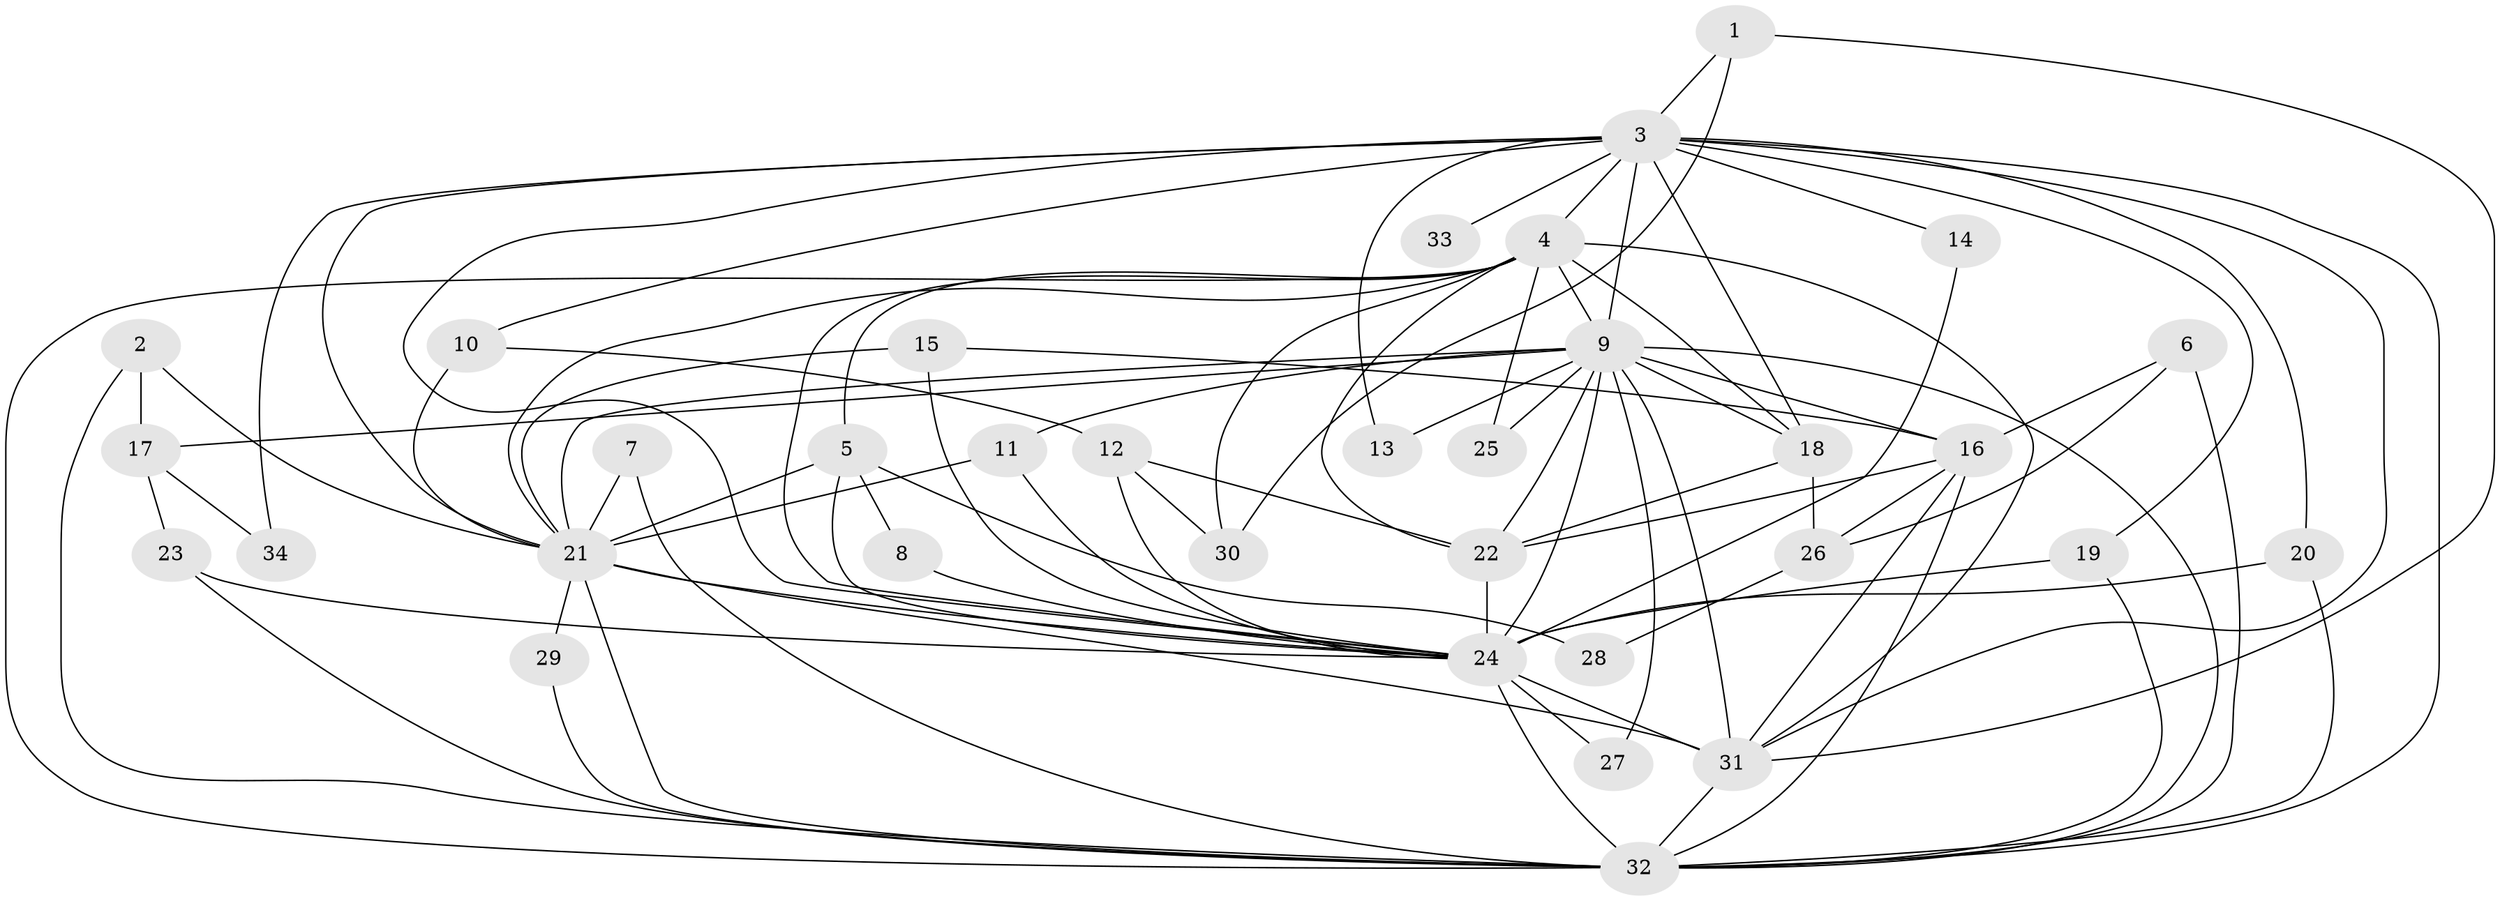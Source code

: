 // original degree distribution, {19: 0.014705882352941176, 11: 0.029411764705882353, 17: 0.014705882352941176, 18: 0.014705882352941176, 22: 0.014705882352941176, 16: 0.014705882352941176, 23: 0.014705882352941176, 12: 0.014705882352941176, 20: 0.014705882352941176, 2: 0.5147058823529411, 3: 0.20588235294117646, 4: 0.10294117647058823, 7: 0.014705882352941176, 6: 0.014705882352941176}
// Generated by graph-tools (version 1.1) at 2025/01/03/09/25 03:01:18]
// undirected, 34 vertices, 88 edges
graph export_dot {
graph [start="1"]
  node [color=gray90,style=filled];
  1;
  2;
  3;
  4;
  5;
  6;
  7;
  8;
  9;
  10;
  11;
  12;
  13;
  14;
  15;
  16;
  17;
  18;
  19;
  20;
  21;
  22;
  23;
  24;
  25;
  26;
  27;
  28;
  29;
  30;
  31;
  32;
  33;
  34;
  1 -- 3 [weight=1.0];
  1 -- 30 [weight=1.0];
  1 -- 31 [weight=1.0];
  2 -- 17 [weight=1.0];
  2 -- 21 [weight=1.0];
  2 -- 32 [weight=1.0];
  3 -- 4 [weight=1.0];
  3 -- 9 [weight=1.0];
  3 -- 10 [weight=1.0];
  3 -- 13 [weight=1.0];
  3 -- 14 [weight=1.0];
  3 -- 18 [weight=1.0];
  3 -- 19 [weight=1.0];
  3 -- 20 [weight=1.0];
  3 -- 21 [weight=3.0];
  3 -- 24 [weight=1.0];
  3 -- 31 [weight=2.0];
  3 -- 32 [weight=3.0];
  3 -- 33 [weight=1.0];
  3 -- 34 [weight=1.0];
  4 -- 5 [weight=1.0];
  4 -- 9 [weight=1.0];
  4 -- 18 [weight=2.0];
  4 -- 21 [weight=2.0];
  4 -- 22 [weight=1.0];
  4 -- 24 [weight=1.0];
  4 -- 25 [weight=1.0];
  4 -- 30 [weight=1.0];
  4 -- 31 [weight=5.0];
  4 -- 32 [weight=2.0];
  5 -- 8 [weight=1.0];
  5 -- 21 [weight=1.0];
  5 -- 24 [weight=1.0];
  5 -- 28 [weight=1.0];
  6 -- 16 [weight=1.0];
  6 -- 26 [weight=1.0];
  6 -- 32 [weight=1.0];
  7 -- 21 [weight=1.0];
  7 -- 32 [weight=1.0];
  8 -- 24 [weight=2.0];
  9 -- 11 [weight=1.0];
  9 -- 13 [weight=1.0];
  9 -- 16 [weight=1.0];
  9 -- 17 [weight=1.0];
  9 -- 18 [weight=1.0];
  9 -- 21 [weight=2.0];
  9 -- 22 [weight=1.0];
  9 -- 24 [weight=1.0];
  9 -- 25 [weight=1.0];
  9 -- 27 [weight=1.0];
  9 -- 31 [weight=4.0];
  9 -- 32 [weight=2.0];
  10 -- 12 [weight=1.0];
  10 -- 21 [weight=2.0];
  11 -- 21 [weight=1.0];
  11 -- 24 [weight=1.0];
  12 -- 22 [weight=1.0];
  12 -- 24 [weight=1.0];
  12 -- 30 [weight=1.0];
  14 -- 24 [weight=1.0];
  15 -- 16 [weight=1.0];
  15 -- 21 [weight=1.0];
  15 -- 24 [weight=1.0];
  16 -- 22 [weight=1.0];
  16 -- 26 [weight=1.0];
  16 -- 31 [weight=1.0];
  16 -- 32 [weight=1.0];
  17 -- 23 [weight=1.0];
  17 -- 34 [weight=1.0];
  18 -- 22 [weight=1.0];
  18 -- 26 [weight=1.0];
  19 -- 24 [weight=1.0];
  19 -- 32 [weight=1.0];
  20 -- 24 [weight=1.0];
  20 -- 32 [weight=1.0];
  21 -- 24 [weight=2.0];
  21 -- 29 [weight=2.0];
  21 -- 31 [weight=4.0];
  21 -- 32 [weight=5.0];
  22 -- 24 [weight=1.0];
  23 -- 24 [weight=1.0];
  23 -- 32 [weight=1.0];
  24 -- 27 [weight=1.0];
  24 -- 31 [weight=4.0];
  24 -- 32 [weight=2.0];
  26 -- 28 [weight=1.0];
  29 -- 32 [weight=1.0];
  31 -- 32 [weight=4.0];
}
